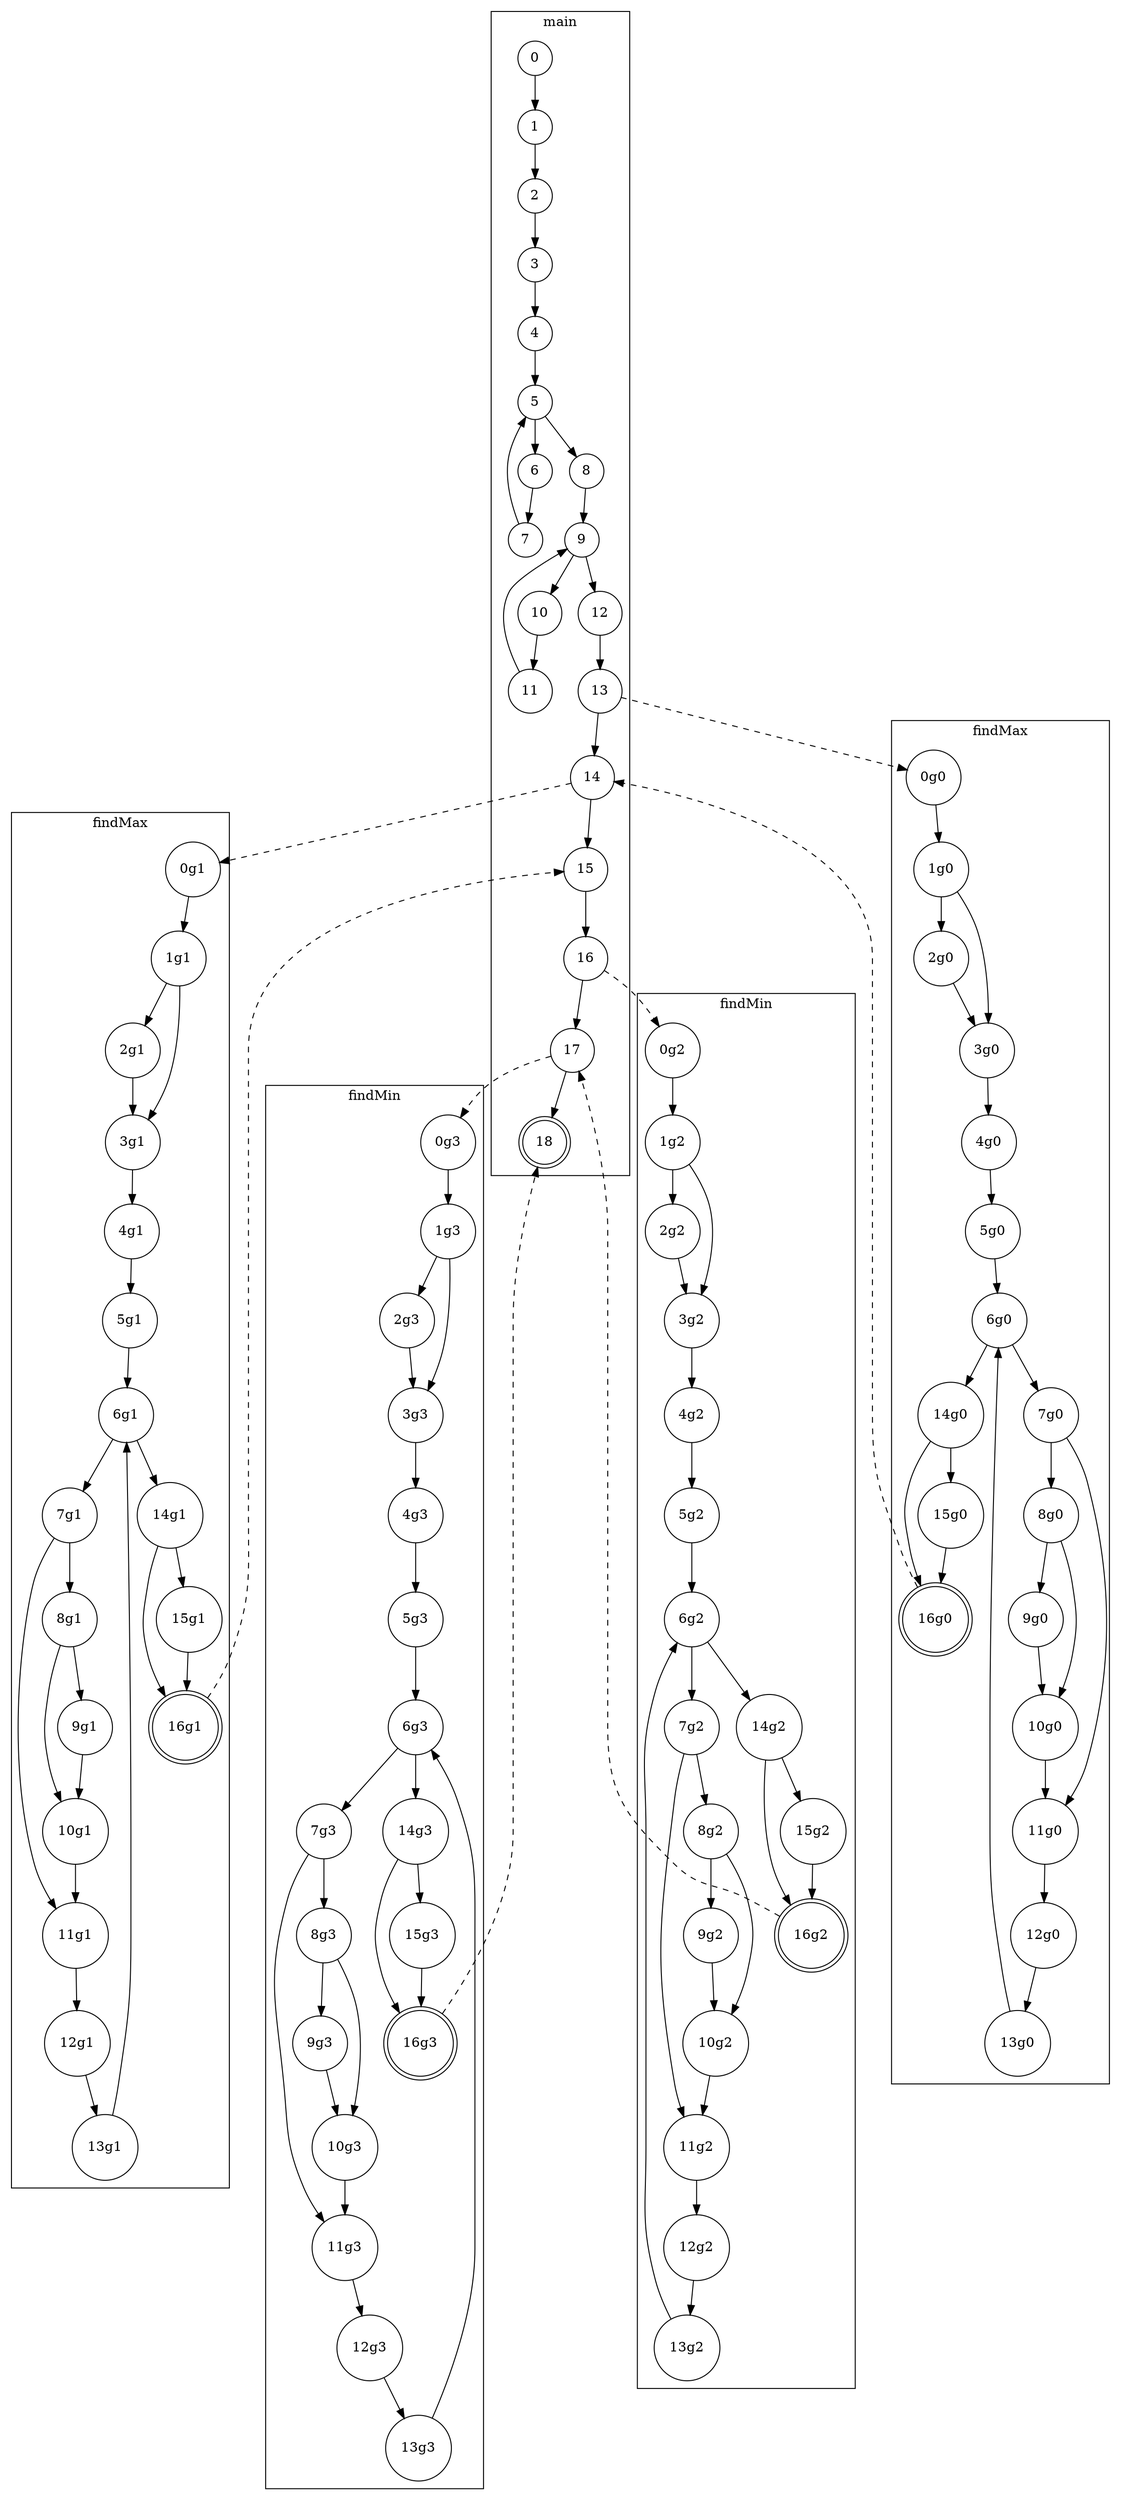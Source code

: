 digraph CFG{
	subgraph cluster_0{
		node [shape = doublecircle] "18";
		node [shape = circle];
		label = "main";
		color=black
		"0" -> "1"; /*exprStmt*/
		"1" -> "2"; /*exprStmt*/
		"2" -> "3"; /*exprStmt*/
		"3" -> "4"; /*beforeloop*/
		"4" -> "5"; /*loop*/
		"5" -> "6"; /*exprStmt*/
		"6" -> "7"; /*loopend*/
		"7" -> "5"; /*loopend*/
		"5" -> "8"; /*beforeloop*/
		"8" -> "9"; /*loop*/
		"9" -> "10"; /*exprStmt*/
		"10" -> "11"; /*loopend*/
		"11" -> "9"; /*loopend*/
		"9" -> "12"; /*exprStmt*/
		"12" -> "13"; /*exprStmt*/
		"13" -> "14"; /*exprStmt*/
		"14" -> "15"; /*exprStmt*/
		"15" -> "16"; /*exprStmt*/
		"16" -> "17"; /*exprStmt*/
		"17" -> "18"; /*exprStmt*/
	}
	subgraph cluster_1{
		node [shape = doublecircle] "16g0";
		node [shape = circle];
		label = "findMax";
		color=black
		"0g0" -> "1g0"; /*if*/
		"1g0" -> "2g0"; /*then*/
		"2g0" -> "3g0"; /*ifend*/
		"1g0" -> "3g0";/*ifend*/
		"3g0" -> "4g0"; /*exprStmt*/
		"4g0" -> "5g0"; /*beforeloop*/
		"5g0" -> "6g0"; /*loop*/
		"6g0" -> "7g0"; /*if*/
		"7g0" -> "8g0"; /*if*/
		"8g0" -> "9g0"; /*then*/
		"9g0" -> "10g0"; /*ifend*/
		"8g0" -> "10g0";/*ifend*/
		"10g0" -> "11g0"; /*ifend*/
		"7g0" -> "11g0";/*ifend*/
		"11g0" -> "12g0"; /*exprStmt*/
		"12g0" -> "13g0"; /*loopend*/
		"13g0" -> "6g0"; /*loopend*/
		"6g0" -> "14g0"; /*if*/
		"14g0" -> "15g0"; /*then*/
		"15g0" -> "16g0"; /*ifend*/
		"14g0" -> "16g0";/*ifend*/
	}
	subgraph cluster_2{
		node [shape = doublecircle] "16g1";
		node [shape = circle];
		label = "findMax";
		color=black
		"0g1" -> "1g1"; /*if*/
		"1g1" -> "2g1"; /*then*/
		"2g1" -> "3g1"; /*ifend*/
		"1g1" -> "3g1";/*ifend*/
		"3g1" -> "4g1"; /*exprStmt*/
		"4g1" -> "5g1"; /*beforeloop*/
		"5g1" -> "6g1"; /*loop*/
		"6g1" -> "7g1"; /*if*/
		"7g1" -> "8g1"; /*if*/
		"8g1" -> "9g1"; /*then*/
		"9g1" -> "10g1"; /*ifend*/
		"8g1" -> "10g1";/*ifend*/
		"10g1" -> "11g1"; /*ifend*/
		"7g1" -> "11g1";/*ifend*/
		"11g1" -> "12g1"; /*exprStmt*/
		"12g1" -> "13g1"; /*loopend*/
		"13g1" -> "6g1"; /*loopend*/
		"6g1" -> "14g1"; /*if*/
		"14g1" -> "15g1"; /*then*/
		"15g1" -> "16g1"; /*ifend*/
		"14g1" -> "16g1";/*ifend*/
	}
	subgraph cluster_3{
		node [shape = doublecircle] "16g2";
		node [shape = circle];
		label = "findMin";
		color=black
		"0g2" -> "1g2"; /*if*/
		"1g2" -> "2g2"; /*then*/
		"2g2" -> "3g2"; /*ifend*/
		"1g2" -> "3g2";/*ifend*/
		"3g2" -> "4g2"; /*exprStmt*/
		"4g2" -> "5g2"; /*beforeloop*/
		"5g2" -> "6g2"; /*loop*/
		"6g2" -> "7g2"; /*if*/
		"7g2" -> "8g2"; /*if*/
		"8g2" -> "9g2"; /*then*/
		"9g2" -> "10g2"; /*ifend*/
		"8g2" -> "10g2";/*ifend*/
		"10g2" -> "11g2"; /*ifend*/
		"7g2" -> "11g2";/*ifend*/
		"11g2" -> "12g2"; /*exprStmt*/
		"12g2" -> "13g2"; /*loopend*/
		"13g2" -> "6g2"; /*loopend*/
		"6g2" -> "14g2"; /*if*/
		"14g2" -> "15g2"; /*then*/
		"15g2" -> "16g2"; /*ifend*/
		"14g2" -> "16g2";/*ifend*/
	}
	subgraph cluster_4{
		node [shape = doublecircle] "16g3";
		node [shape = circle];
		label = "findMin";
		color=black
		"0g3" -> "1g3"; /*if*/
		"1g3" -> "2g3"; /*then*/
		"2g3" -> "3g3"; /*ifend*/
		"1g3" -> "3g3";/*ifend*/
		"3g3" -> "4g3"; /*exprStmt*/
		"4g3" -> "5g3"; /*beforeloop*/
		"5g3" -> "6g3"; /*loop*/
		"6g3" -> "7g3"; /*if*/
		"7g3" -> "8g3"; /*if*/
		"8g3" -> "9g3"; /*then*/
		"9g3" -> "10g3"; /*ifend*/
		"8g3" -> "10g3";/*ifend*/
		"10g3" -> "11g3"; /*ifend*/
		"7g3" -> "11g3";/*ifend*/
		"11g3" -> "12g3"; /*exprStmt*/
		"12g3" -> "13g3"; /*loopend*/
		"13g3" -> "6g3"; /*loopend*/
		"6g3" -> "14g3"; /*if*/
		"14g3" -> "15g3"; /*then*/
		"15g3" -> "16g3"; /*ifend*/
		"14g3" -> "16g3";/*ifend*/
	}
	"13" -> "0g0" [ style=dashed ];
	"14" -> "0g1" [ style=dashed ];
	"16" -> "0g2" [ style=dashed ];
	"17" -> "0g3" [ style=dashed ];
	"16g0" -> "14" [ style=dashed ];
	"16g1" -> "15" [ style=dashed ];
	"16g2" -> "17" [ style=dashed ];
	"16g3" -> "18" [ style=dashed ];
}